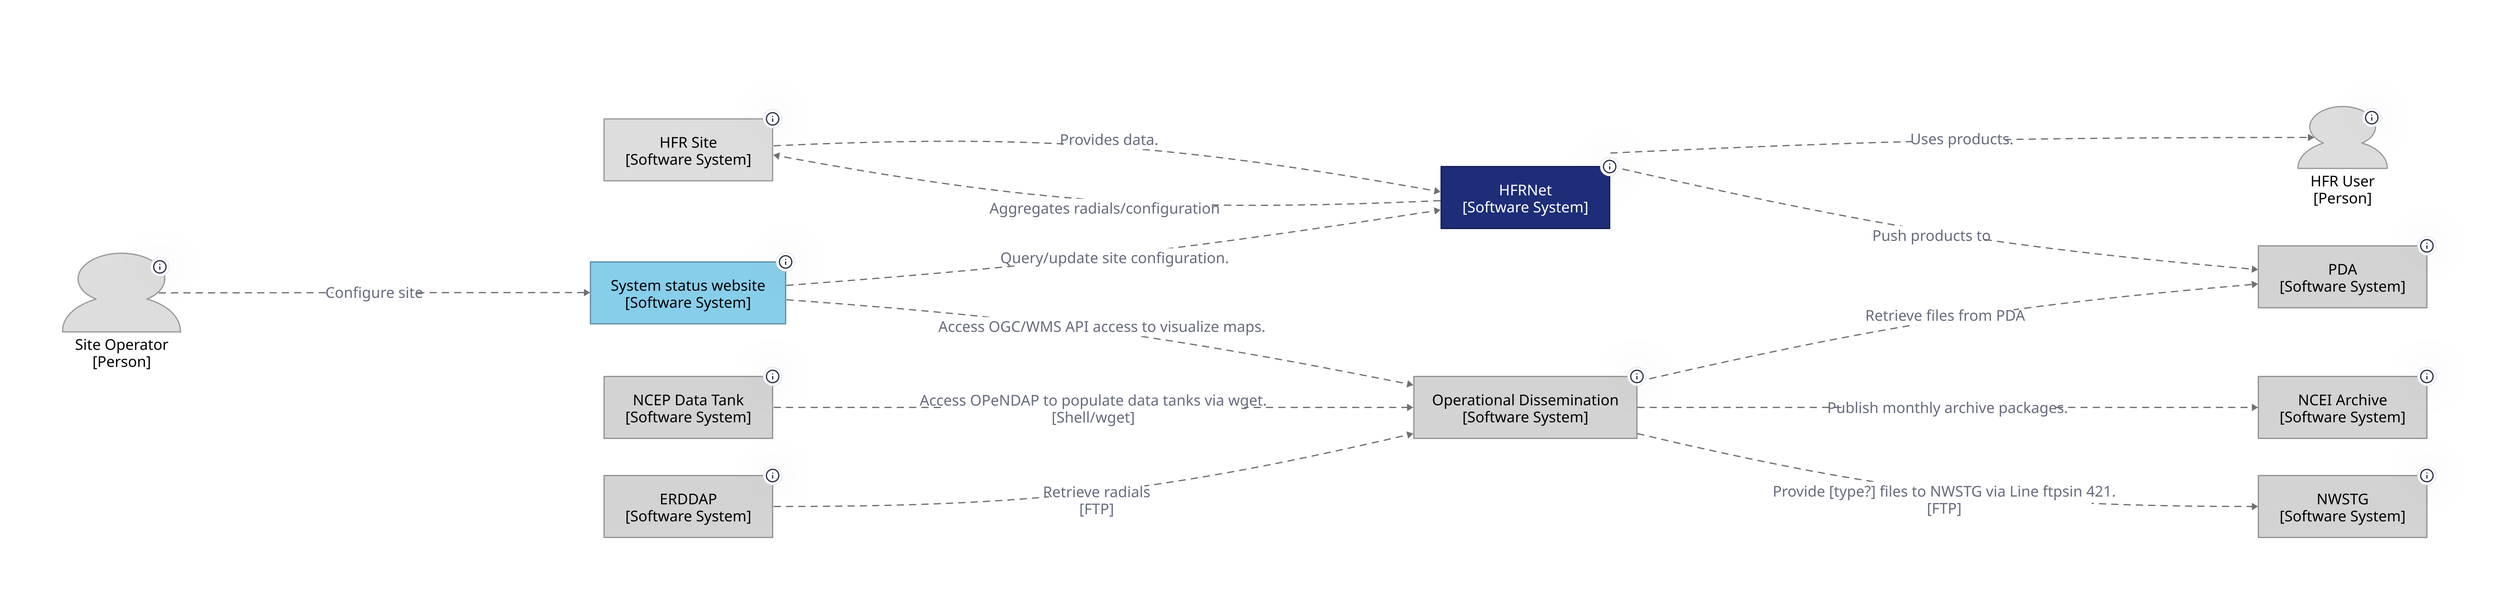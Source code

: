 title: |`md
  # System Landscape
`| {
  near: top-center
}
direction: right
container_1: {
  label: "HFR Site\n[Software System]"
  shape: rectangle
  tooltip: "An HFR Station where a SeaSonde/WERA/LERA unit is installed and operating."
  style: {
    fill: "#dddddd"
    font-color: "#000000"
    font-size: 24
    multiple: false
    opacity: 1.0
    stroke: "#9a9a9a"
  }
}
container_19: {
  label: "System status website\n[Software System]"
  shape: rectangle
  tooltip: "Services that provides visualizations of products and metrics; manages site configuration."
  style: {
    fill: "#87ceeb"
    font-color: "#000000"
    font-size: 24
    multiple: false
    opacity: 1.0
    stroke: "#5e90a4"
  }
}
container_2: {
  label: "HFR User\n[Person]"
  shape: person
  tooltip: "A person (or system) that uses HFR derived products."
  style: {
    fill: "#dddddd"
    font-color: "#000000"
    font-size: 24
    multiple: false
    opacity: 1.0
    stroke: "#9a9a9a"
  }
}
container_20: {
  label: "Operational Dissemination\n[Software System]"
  shape: rectangle
  tooltip: "Retrieve files from Egress, reformat, and distribute."
  style: {
    fill: "#d3d3d3"
    font-color: "#000000"
    font-size: 24
    multiple: false
    opacity: 1.0
    stroke: "#939393"
  }
}
container_25: {
  label: "NWSTG\n[Software System]"
  shape: rectangle
  tooltip: "NWS managed gateway to the WMO GTS for international dissemination."
  style: {
    fill: "#d3d3d3"
    font-color: "#000000"
    font-size: 24
    multiple: false
    opacity: 1.0
    stroke: "#939393"
  }
}
container_26: {
  label: "NCEP Data Tank\n[Software System]"
  shape: rectangle
  tooltip: "Datastore (/dcom) available to the NOAA Operational compute system WCOSS2."
  style: {
    fill: "#d3d3d3"
    font-color: "#000000"
    font-size: 24
    multiple: false
    opacity: 1.0
    stroke: "#939393"
  }
}
container_27: {
  label: "NCEI Archive\n[Software System]"
  shape: rectangle
  tooltip: "NCEI Archive for public dissemination."
  style: {
    fill: "#d3d3d3"
    font-color: "#000000"
    font-size: 24
    multiple: false
    opacity: 1.0
    stroke: "#939393"
  }
}
container_28: {
  label: "ERDDAP\n[Software System]"
  shape: rectangle
  tooltip: "ERRDAP server providing access to radial data files."
  style: {
    fill: "#d3d3d3"
    font-color: "#000000"
    font-size: 24
    multiple: false
    opacity: 1.0
    stroke: "#939393"
  }
}
container_29: {
  label: "PDA\n[Software System]"
  shape: rectangle
  tooltip: "NESDIS Product Dissemination A???"
  style: {
    fill: "#d3d3d3"
    font-color: "#000000"
    font-size: 24
    multiple: false
    opacity: 1.0
    stroke: "#939393"
  }
}
container_3: {
  label: "Site Operator\n[Person]"
  shape: person
  tooltip: "A person responsible for configuring and maintaining a site."
  style: {
    fill: "#dddddd"
    font-color: "#000000"
    font-size: 24
    multiple: false
    opacity: 1.0
    stroke: "#9a9a9a"
  }
}
container_4: {
  label: "HFRNet\n[Software System]"
  shape: rectangle
  tooltip: "Aggregate raw data and process into useful outputs for dissemination."
  style: {
    fill: "#1e2d78"
    font-color: "#ffffff"
    font-size: 24
    multiple: false
    opacity: 1.0
    stroke: "#151f54"
  }
}

container_1 -> container_4: {
  label: "Provides data."
  style: {
    font-size: 24
    opacity: 1.0
    stroke: "#707070"
    stroke-dash: 5
    stroke-width: 2
  }
}
container_4 -> container_2: {
  label: "Uses products."
  style: {
    font-size: 24
    opacity: 1.0
    stroke: "#707070"
    stroke-dash: 5
    stroke-width: 2
  }
}
container_3 -> container_19: {
  label: "Configure site"
  style: {
    font-size: 24
    opacity: 1.0
    stroke: "#707070"
    stroke-dash: 5
    stroke-width: 2
  }
}
container_4 -> container_1: {
  label: "Aggregates radials/configuration"
  style: {
    font-size: 24
    opacity: 1.0
    stroke: "#707070"
    stroke-dash: 5
    stroke-width: 2
  }
}
container_19 -> container_4: {
  label: "Query/update site configuration."
  style: {
    font-size: 24
    opacity: 1.0
    stroke: "#707070"
    stroke-dash: 5
    stroke-width: 2
  }
}
container_19 -> container_20: {
  label: "Access OGC/WMS API access to visualize maps."
  style: {
    font-size: 24
    opacity: 1.0
    stroke: "#707070"
    stroke-dash: 5
    stroke-width: 2
  }
}
container_4 -> container_29: {
  label: "Push products to"
  style: {
    font-size: 24
    opacity: 1.0
    stroke: "#707070"
    stroke-dash: 5
    stroke-width: 2
  }
}
container_20 -> container_29: {
  label: "Retrieve files from PDA"
  style: {
    font-size: 24
    opacity: 1.0
    stroke: "#707070"
    stroke-dash: 5
    stroke-width: 2
  }
}
container_20 -> container_27: {
  label: "Publish monthly archive packages."
  style: {
    font-size: 24
    opacity: 1.0
    stroke: "#707070"
    stroke-dash: 5
    stroke-width: 2
  }
}
container_20 -> container_25: {
  label: "Provide [type?] files to NWSTG via Line ftpsin 421.\n[FTP]"
  style: {
    font-size: 24
    opacity: 1.0
    stroke: "#707070"
    stroke-dash: 5
    stroke-width: 2
  }
}
container_26 -> container_20: {
  label: "Access OPeNDAP to populate data tanks via wget.\n[Shell/wget]"
  style: {
    font-size: 24
    opacity: 1.0
    stroke: "#707070"
    stroke-dash: 5
    stroke-width: 2
  }
}
container_28 -> container_20: {
  label: "Retrieve radials\n[FTP]"
  style: {
    font-size: 24
    opacity: 1.0
    stroke: "#707070"
    stroke-dash: 5
    stroke-width: 2
  }
}